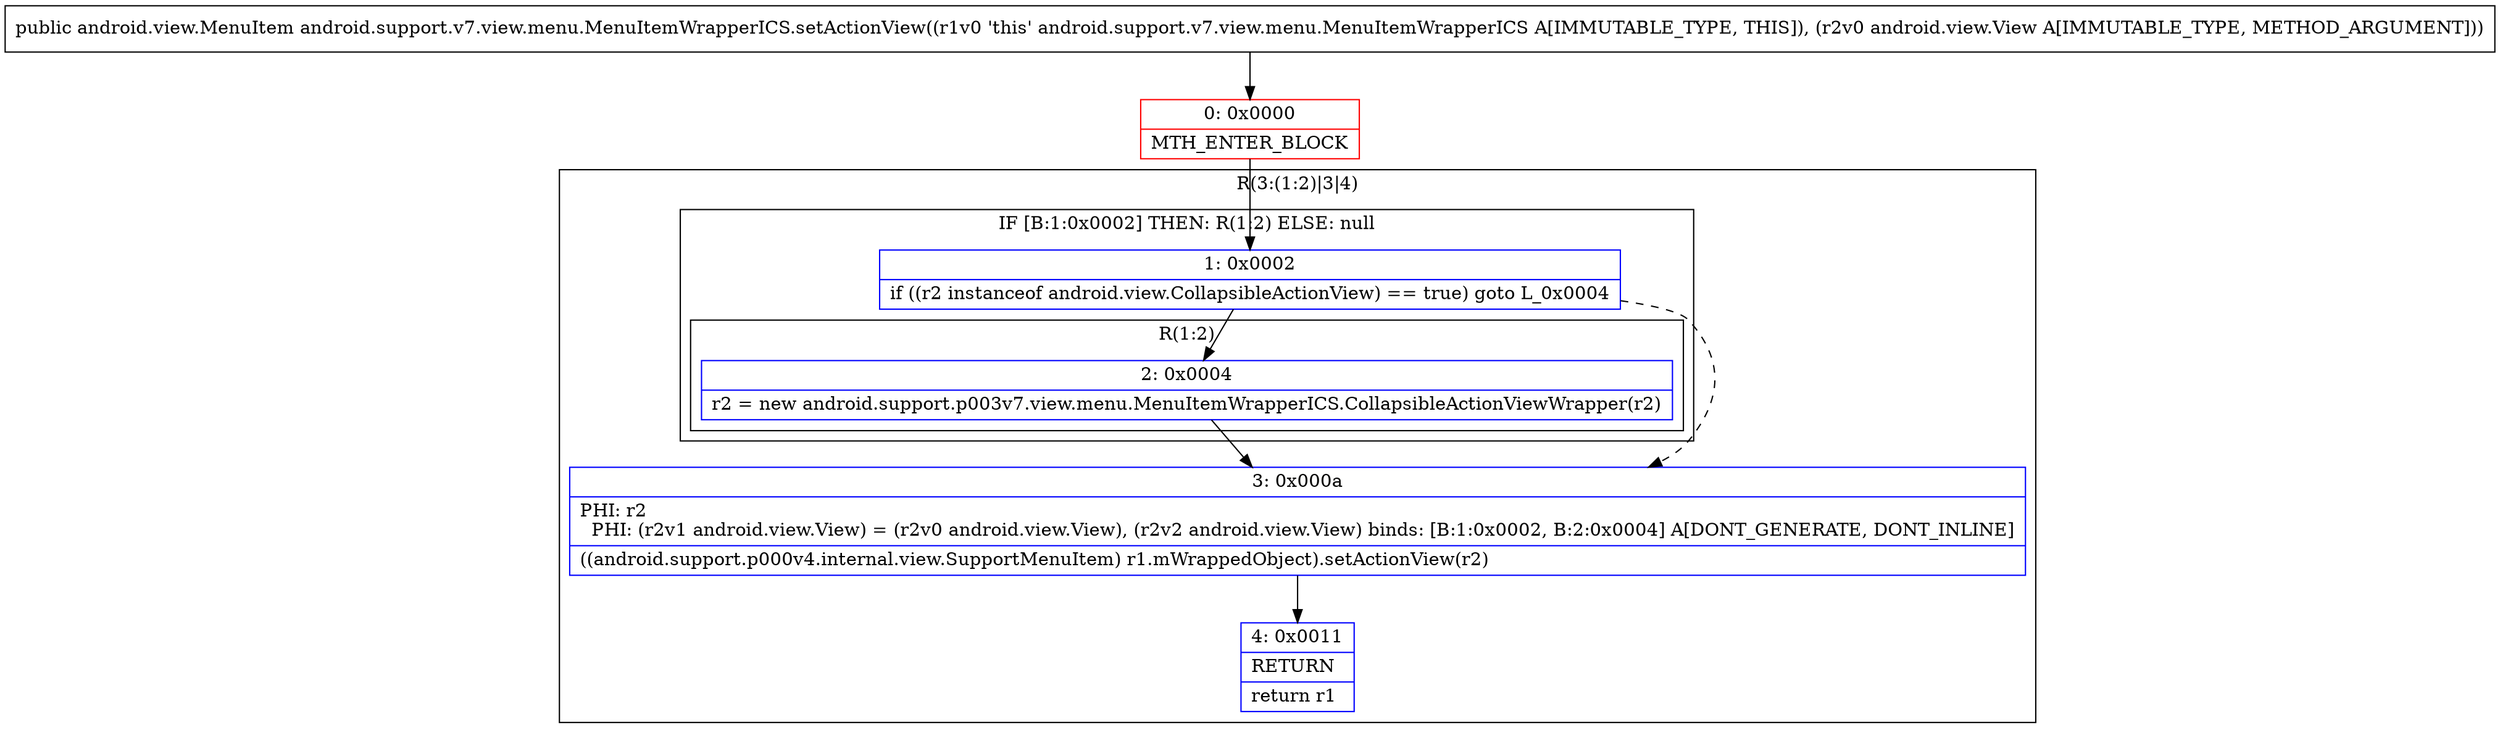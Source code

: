 digraph "CFG forandroid.support.v7.view.menu.MenuItemWrapperICS.setActionView(Landroid\/view\/View;)Landroid\/view\/MenuItem;" {
subgraph cluster_Region_2095912817 {
label = "R(3:(1:2)|3|4)";
node [shape=record,color=blue];
subgraph cluster_IfRegion_2090188365 {
label = "IF [B:1:0x0002] THEN: R(1:2) ELSE: null";
node [shape=record,color=blue];
Node_1 [shape=record,label="{1\:\ 0x0002|if ((r2 instanceof android.view.CollapsibleActionView) == true) goto L_0x0004\l}"];
subgraph cluster_Region_1568814825 {
label = "R(1:2)";
node [shape=record,color=blue];
Node_2 [shape=record,label="{2\:\ 0x0004|r2 = new android.support.p003v7.view.menu.MenuItemWrapperICS.CollapsibleActionViewWrapper(r2)\l}"];
}
}
Node_3 [shape=record,label="{3\:\ 0x000a|PHI: r2 \l  PHI: (r2v1 android.view.View) = (r2v0 android.view.View), (r2v2 android.view.View) binds: [B:1:0x0002, B:2:0x0004] A[DONT_GENERATE, DONT_INLINE]\l|((android.support.p000v4.internal.view.SupportMenuItem) r1.mWrappedObject).setActionView(r2)\l}"];
Node_4 [shape=record,label="{4\:\ 0x0011|RETURN\l|return r1\l}"];
}
Node_0 [shape=record,color=red,label="{0\:\ 0x0000|MTH_ENTER_BLOCK\l}"];
MethodNode[shape=record,label="{public android.view.MenuItem android.support.v7.view.menu.MenuItemWrapperICS.setActionView((r1v0 'this' android.support.v7.view.menu.MenuItemWrapperICS A[IMMUTABLE_TYPE, THIS]), (r2v0 android.view.View A[IMMUTABLE_TYPE, METHOD_ARGUMENT])) }"];
MethodNode -> Node_0;
Node_1 -> Node_2;
Node_1 -> Node_3[style=dashed];
Node_2 -> Node_3;
Node_3 -> Node_4;
Node_0 -> Node_1;
}

